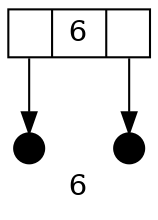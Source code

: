 digraph {
	node [height=.2 shape=record]
	label=6
	6 [label="<f0> |<f1> 6|<f2> "]
	null0 [shape=point]
	6:f0 -> null0
	null1 [shape=point]
	6:f2 -> null1
}
